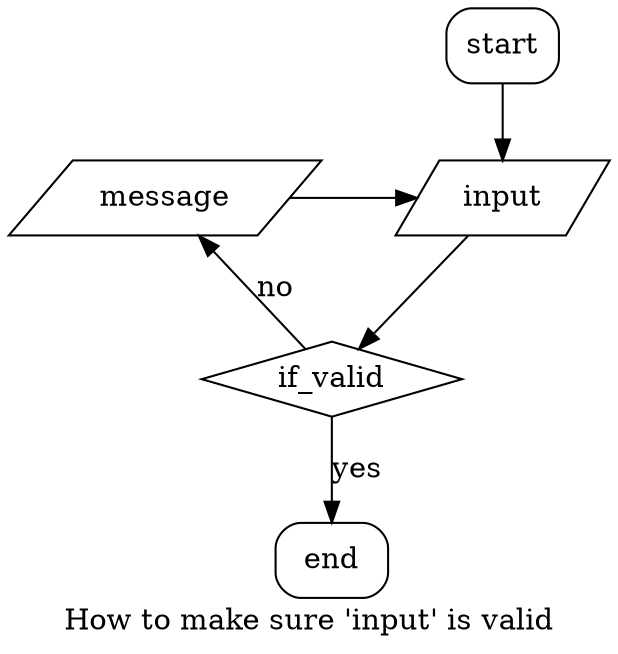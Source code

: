 digraph {
    label="How to make sure 'input' is valid";

    node[shape="box", style="rounded"]
       start; end;
    node[shape="parallelogram", style=""]
       message; input;
    node[shape="diamond", style=""]
       if_valid;

    start -> input;
    input -> if_valid;
    if_valid -> message[label="no"];
    if_valid -> end[label="yes"];
    message -> input;

    {rank=same; message input}
}
